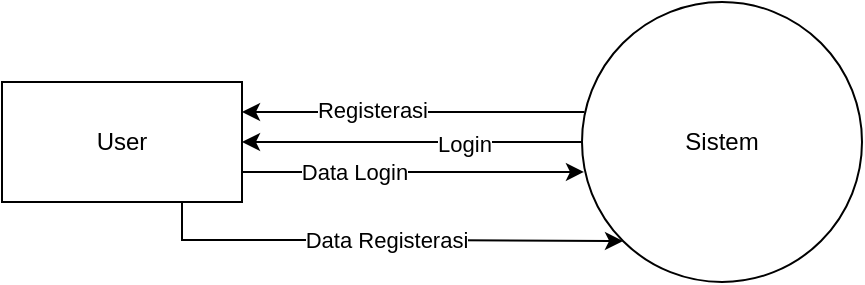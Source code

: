 <mxfile version="13.1.3" type="github">
  <diagram id="f8FNnpeOTbrXkRv5taJY" name="Page-1">
    <mxGraphModel dx="981" dy="548" grid="1" gridSize="10" guides="1" tooltips="1" connect="1" arrows="1" fold="1" page="1" pageScale="1" pageWidth="1169" pageHeight="827" math="0" shadow="0">
      <root>
        <mxCell id="0" />
        <mxCell id="1" parent="0" />
        <mxCell id="UTKTEfoIgV2thPo-JA7s-3" style="edgeStyle=orthogonalEdgeStyle;rounded=0;orthogonalLoop=1;jettySize=auto;html=1;exitX=1;exitY=0.75;exitDx=0;exitDy=0;entryX=0.007;entryY=0.607;entryDx=0;entryDy=0;entryPerimeter=0;" edge="1" parent="1" source="UTKTEfoIgV2thPo-JA7s-1" target="UTKTEfoIgV2thPo-JA7s-2">
          <mxGeometry relative="1" as="geometry" />
        </mxCell>
        <mxCell id="UTKTEfoIgV2thPo-JA7s-9" value="Data Login" style="edgeLabel;html=1;align=center;verticalAlign=middle;resizable=0;points=[];" vertex="1" connectable="0" parent="UTKTEfoIgV2thPo-JA7s-3">
          <mxGeometry x="-0.35" relative="1" as="geometry">
            <mxPoint as="offset" />
          </mxGeometry>
        </mxCell>
        <mxCell id="UTKTEfoIgV2thPo-JA7s-6" style="edgeStyle=orthogonalEdgeStyle;rounded=0;orthogonalLoop=1;jettySize=auto;html=1;exitX=0.75;exitY=1;exitDx=0;exitDy=0;entryX=0;entryY=1;entryDx=0;entryDy=0;" edge="1" parent="1" source="UTKTEfoIgV2thPo-JA7s-1" target="UTKTEfoIgV2thPo-JA7s-2">
          <mxGeometry relative="1" as="geometry">
            <Array as="points">
              <mxPoint x="410" y="439" />
              <mxPoint x="525" y="439" />
            </Array>
          </mxGeometry>
        </mxCell>
        <mxCell id="UTKTEfoIgV2thPo-JA7s-10" value="Data Registerasi" style="edgeLabel;html=1;align=center;verticalAlign=middle;resizable=0;points=[];" vertex="1" connectable="0" parent="UTKTEfoIgV2thPo-JA7s-6">
          <mxGeometry x="0.007" relative="1" as="geometry">
            <mxPoint as="offset" />
          </mxGeometry>
        </mxCell>
        <mxCell id="UTKTEfoIgV2thPo-JA7s-1" value="User" style="rounded=0;whiteSpace=wrap;html=1;" vertex="1" parent="1">
          <mxGeometry x="320" y="360" width="120" height="60" as="geometry" />
        </mxCell>
        <mxCell id="UTKTEfoIgV2thPo-JA7s-4" style="edgeStyle=orthogonalEdgeStyle;rounded=0;orthogonalLoop=1;jettySize=auto;html=1;entryX=1;entryY=0.5;entryDx=0;entryDy=0;" edge="1" parent="1" source="UTKTEfoIgV2thPo-JA7s-2" target="UTKTEfoIgV2thPo-JA7s-1">
          <mxGeometry relative="1" as="geometry" />
        </mxCell>
        <mxCell id="UTKTEfoIgV2thPo-JA7s-8" value="Login" style="edgeLabel;html=1;align=center;verticalAlign=middle;resizable=0;points=[];" vertex="1" connectable="0" parent="UTKTEfoIgV2thPo-JA7s-4">
          <mxGeometry x="-0.303" y="1" relative="1" as="geometry">
            <mxPoint as="offset" />
          </mxGeometry>
        </mxCell>
        <mxCell id="UTKTEfoIgV2thPo-JA7s-5" style="edgeStyle=orthogonalEdgeStyle;rounded=0;orthogonalLoop=1;jettySize=auto;html=1;exitX=0.009;exitY=0.393;exitDx=0;exitDy=0;entryX=1;entryY=0.25;entryDx=0;entryDy=0;exitPerimeter=0;" edge="1" parent="1" source="UTKTEfoIgV2thPo-JA7s-2" target="UTKTEfoIgV2thPo-JA7s-1">
          <mxGeometry relative="1" as="geometry" />
        </mxCell>
        <mxCell id="UTKTEfoIgV2thPo-JA7s-7" value="Registerasi" style="edgeLabel;html=1;align=center;verticalAlign=middle;resizable=0;points=[];" vertex="1" connectable="0" parent="UTKTEfoIgV2thPo-JA7s-5">
          <mxGeometry x="0.247" y="-1" relative="1" as="geometry">
            <mxPoint as="offset" />
          </mxGeometry>
        </mxCell>
        <mxCell id="UTKTEfoIgV2thPo-JA7s-2" value="Sistem" style="ellipse;whiteSpace=wrap;html=1;aspect=fixed;" vertex="1" parent="1">
          <mxGeometry x="610" y="320" width="140" height="140" as="geometry" />
        </mxCell>
      </root>
    </mxGraphModel>
  </diagram>
</mxfile>
